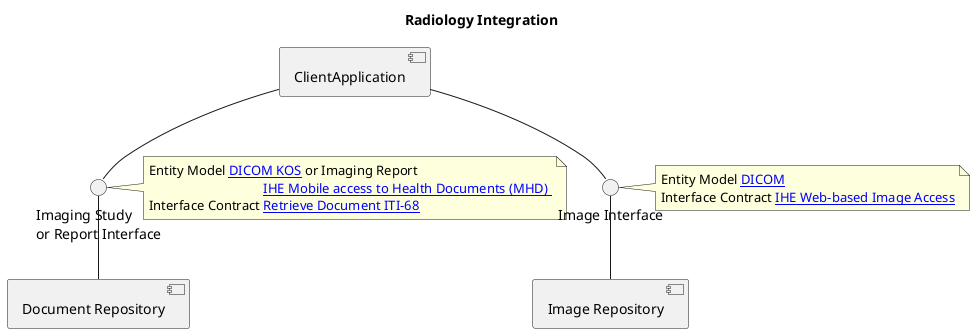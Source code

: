 @startuml

skinparam svgDimensionStyle false

title Radiology Integration


component ClientApplication

  component "Image Repository" as PACSRepository
   component "Document Repository" as DocumentRepository


interface "Imaging Study \nor Report Interface" as ImagingStudyInterface
note right
Entity Model [[https://www.dicomstandard.org/News-dir/ftsup/docs/sups/sup59.pdf DICOM KOS]] or Imaging Report
Interface Contract [[https://profiles.ihe.net/ITI/MHD/ITI-68.html IHE Mobile access to Health Documents (MHD) \nRetrieve Document ITI-68]]
end note

interface "Image Interface" as ImageInterface
note right
Entity Model [[https://www.dicomstandard.org DICOM]]
Interface Contract [[https://wiki.ihe.net/index.php/Web-based_Image_Access IHE Web-based Image Access]]
end note

ClientApplication -d- ImagingStudyInterface
ClientApplication -d- ImageInterface

ImagingStudyInterface -d- DocumentRepository
ImageInterface -d- PACSRepository

@enduml
